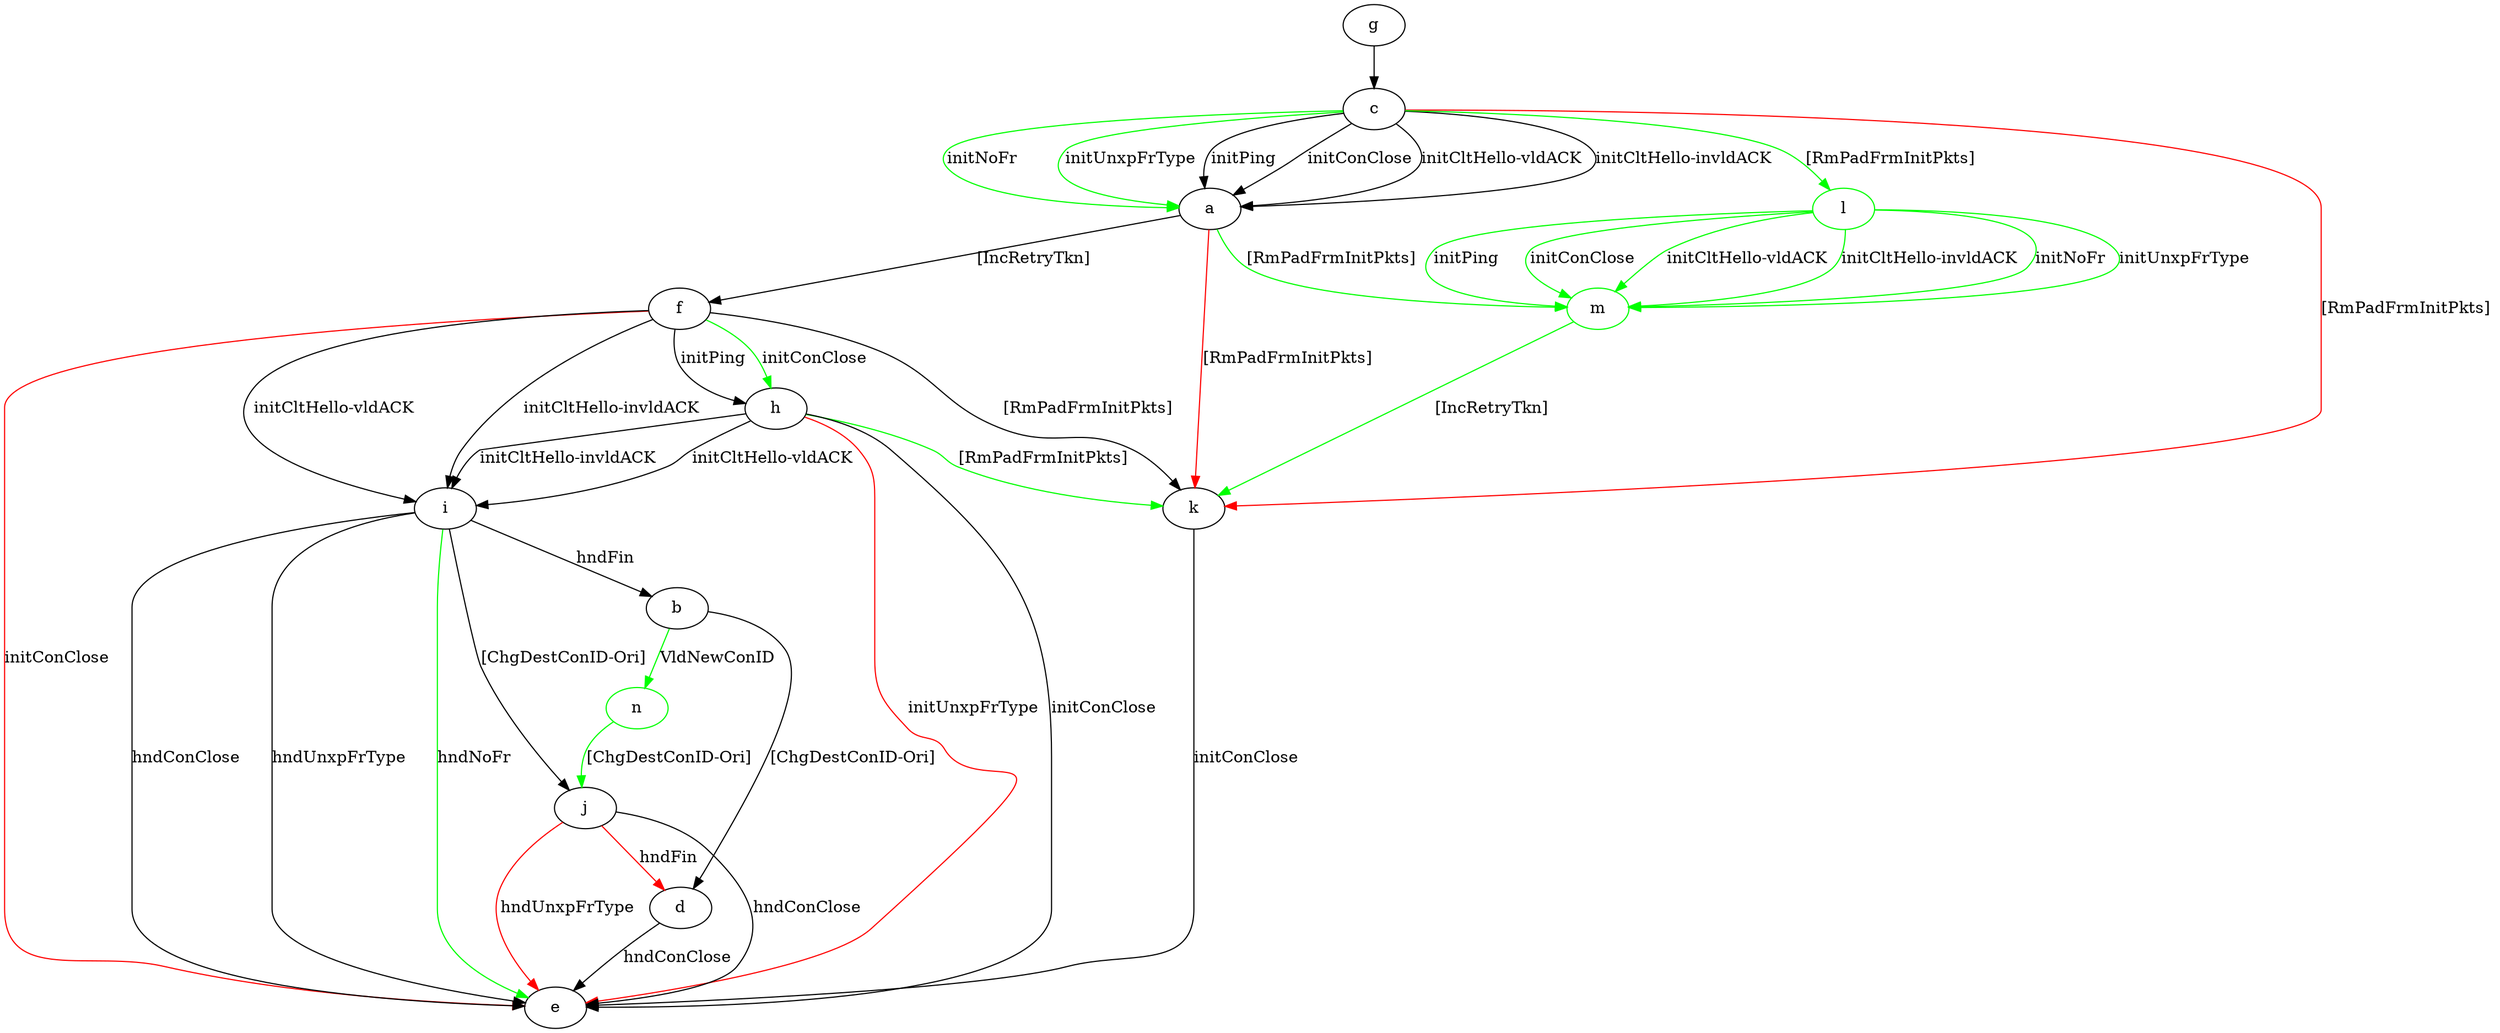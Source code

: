 digraph "" {
	a -> f	[key=0,
		label="[IncRetryTkn] "];
	a -> k	[key=0,
		color=red,
		label="[RmPadFrmInitPkts] "];
	m	[color=green];
	a -> m	[key=0,
		color=green,
		label="[RmPadFrmInitPkts] "];
	b -> d	[key=0,
		label="[ChgDestConID-Ori] "];
	n	[color=green];
	b -> n	[key=0,
		color=green,
		label="VldNewConID "];
	c -> a	[key=0,
		label="initPing "];
	c -> a	[key=1,
		label="initConClose "];
	c -> a	[key=2,
		label="initCltHello-vldACK "];
	c -> a	[key=3,
		label="initCltHello-invldACK "];
	c -> a	[key=4,
		color=green,
		label="initNoFr "];
	c -> a	[key=5,
		color=green,
		label="initUnxpFrType "];
	c -> k	[key=0,
		color=red,
		label="[RmPadFrmInitPkts] "];
	l	[color=green];
	c -> l	[key=0,
		color=green,
		label="[RmPadFrmInitPkts] "];
	d -> e	[key=0,
		label="hndConClose "];
	f -> e	[key=0,
		color=red,
		label="initConClose "];
	f -> h	[key=0,
		label="initPing "];
	f -> h	[key=1,
		color=green,
		label="initConClose "];
	f -> i	[key=0,
		label="initCltHello-vldACK "];
	f -> i	[key=1,
		label="initCltHello-invldACK "];
	f -> k	[key=0,
		label="[RmPadFrmInitPkts] "];
	g -> c	[key=0];
	h -> e	[key=0,
		label="initConClose "];
	h -> e	[key=1,
		color=red,
		label="initUnxpFrType "];
	h -> i	[key=0,
		label="initCltHello-vldACK "];
	h -> i	[key=1,
		label="initCltHello-invldACK "];
	h -> k	[key=0,
		color=green,
		label="[RmPadFrmInitPkts] "];
	i -> b	[key=0,
		label="hndFin "];
	i -> e	[key=0,
		label="hndConClose "];
	i -> e	[key=1,
		label="hndUnxpFrType "];
	i -> e	[key=2,
		color=green,
		label="hndNoFr "];
	i -> j	[key=0,
		label="[ChgDestConID-Ori] "];
	j -> d	[key=0,
		color=red,
		label="hndFin "];
	j -> e	[key=0,
		label="hndConClose "];
	j -> e	[key=1,
		color=red,
		label="hndUnxpFrType "];
	k -> e	[key=0,
		label="initConClose "];
	l -> m	[key=0,
		color=green,
		label="initPing "];
	l -> m	[key=1,
		color=green,
		label="initConClose "];
	l -> m	[key=2,
		color=green,
		label="initCltHello-vldACK "];
	l -> m	[key=3,
		color=green,
		label="initCltHello-invldACK "];
	l -> m	[key=4,
		color=green,
		label="initNoFr "];
	l -> m	[key=5,
		color=green,
		label="initUnxpFrType "];
	m -> k	[key=0,
		color=green,
		label="[IncRetryTkn] "];
	n -> j	[key=0,
		color=green,
		label="[ChgDestConID-Ori] "];
}
